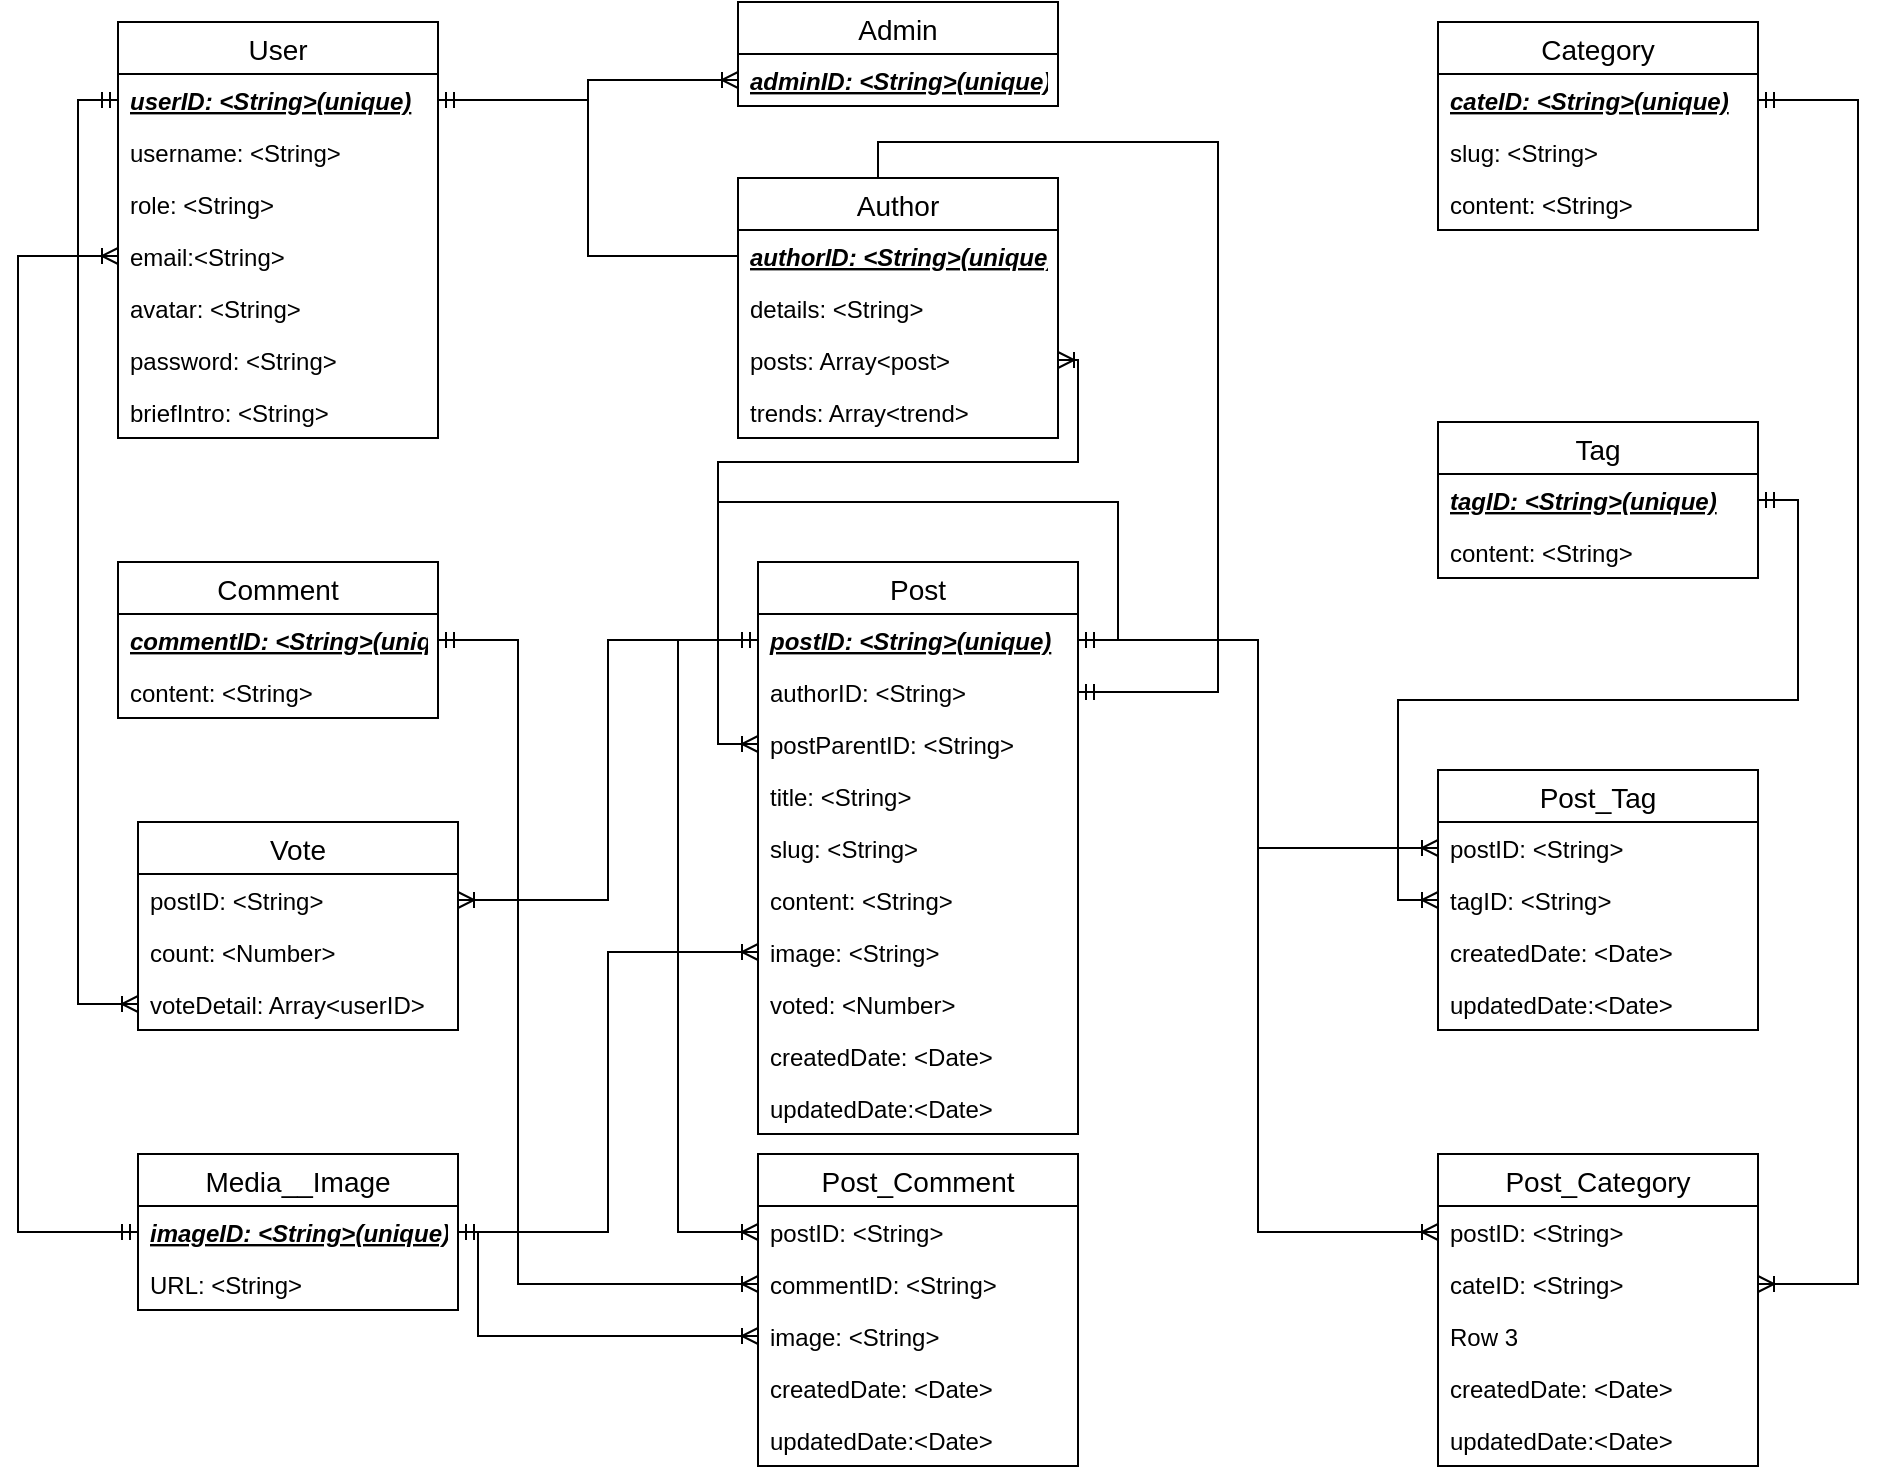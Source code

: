 <mxfile version="13.1.3">
    <diagram id="6hGFLwfOUW9BJ-s0fimq" name="Page-1">
        <mxGraphModel dx="658" dy="481" grid="1" gridSize="10" guides="1" tooltips="1" connect="1" arrows="1" fold="1" page="1" pageScale="1" pageWidth="1169" pageHeight="1654" math="0" shadow="0">
            <root>
                <mxCell id="0"/>
                <mxCell id="1" parent="0"/>
                <mxCell id="30" style="edgeStyle=orthogonalEdgeStyle;rounded=0;orthogonalLoop=1;jettySize=auto;html=1;entryX=1;entryY=0.5;entryDx=0;entryDy=0;endArrow=ERone;endFill=0;" parent="1" source="26" target="18" edge="1">
                    <mxGeometry relative="1" as="geometry"/>
                </mxCell>
                <mxCell id="48" style="edgeStyle=orthogonalEdgeStyle;rounded=0;orthogonalLoop=1;jettySize=auto;html=1;entryX=0;entryY=0.5;entryDx=0;entryDy=0;startArrow=ERoneToMany;startFill=0;endArrow=ERmandOne;endFill=0;" parent="1" source="34" target="39" edge="1">
                    <mxGeometry relative="1" as="geometry">
                        <Array as="points">
                            <mxPoint x="660" y="609"/>
                            <mxPoint x="660" y="660"/>
                            <mxPoint x="480" y="660"/>
                            <mxPoint x="480" y="749"/>
                        </Array>
                    </mxGeometry>
                </mxCell>
                <mxCell id="oe2LK4UtAT5thSpbDht--72" style="edgeStyle=orthogonalEdgeStyle;rounded=0;orthogonalLoop=1;jettySize=auto;html=1;entryX=1;entryY=0.5;entryDx=0;entryDy=0;startArrow=ERoneToMany;startFill=0;endArrow=ERmandOne;endFill=0;" parent="1" source="26" target="44" edge="1">
                    <mxGeometry relative="1" as="geometry">
                        <Array as="points">
                            <mxPoint x="560" y="500"/>
                            <mxPoint x="730" y="500"/>
                            <mxPoint x="730" y="775"/>
                        </Array>
                    </mxGeometry>
                </mxCell>
                <mxCell id="oe2LK4UtAT5thSpbDht--85" style="edgeStyle=orthogonalEdgeStyle;rounded=0;orthogonalLoop=1;jettySize=auto;html=1;entryX=1;entryY=0.5;entryDx=0;entryDy=0;startArrow=ERoneToMany;startFill=0;endArrow=ERmandOne;endFill=0;" parent="1" source="oe2LK4UtAT5thSpbDht--74" target="39" edge="1">
                    <mxGeometry relative="1" as="geometry"/>
                </mxCell>
                <mxCell id="oe2LK4UtAT5thSpbDht--86" style="edgeStyle=orthogonalEdgeStyle;rounded=0;orthogonalLoop=1;jettySize=auto;html=1;entryX=1;entryY=0.5;entryDx=0;entryDy=0;startArrow=ERoneToMany;startFill=0;endArrow=ERmandOne;endFill=0;" parent="1" source="oe2LK4UtAT5thSpbDht--76" target="oe2LK4UtAT5thSpbDht--56" edge="1">
                    <mxGeometry relative="1" as="geometry"/>
                </mxCell>
                <mxCell id="oe2LK4UtAT5thSpbDht--91" style="edgeStyle=orthogonalEdgeStyle;rounded=0;orthogonalLoop=1;jettySize=auto;html=1;entryX=1;entryY=0.5;entryDx=0;entryDy=0;startArrow=ERoneToMany;startFill=0;endArrow=ERmandOne;endFill=0;" parent="1" source="oe2LK4UtAT5thSpbDht--78" target="39" edge="1">
                    <mxGeometry relative="1" as="geometry"/>
                </mxCell>
                <mxCell id="oe2LK4UtAT5thSpbDht--92" style="edgeStyle=orthogonalEdgeStyle;rounded=0;orthogonalLoop=1;jettySize=auto;html=1;entryX=1;entryY=0.5;entryDx=0;entryDy=0;startArrow=ERoneToMany;startFill=0;endArrow=ERmandOne;endFill=0;exitX=1;exitY=0.5;exitDx=0;exitDy=0;" parent="1" source="oe2LK4UtAT5thSpbDht--79" target="oe2LK4UtAT5thSpbDht--63" edge="1">
                    <mxGeometry relative="1" as="geometry">
                        <Array as="points">
                            <mxPoint x="1050" y="1071"/>
                            <mxPoint x="1050" y="479"/>
                        </Array>
                    </mxGeometry>
                </mxCell>
                <mxCell id="oe2LK4UtAT5thSpbDht--100" style="edgeStyle=orthogonalEdgeStyle;rounded=0;orthogonalLoop=1;jettySize=auto;html=1;entryX=0;entryY=0.5;entryDx=0;entryDy=0;startArrow=ERoneToMany;startFill=0;endArrow=ERmandOne;endFill=0;" parent="1" source="oe2LK4UtAT5thSpbDht--82" target="39" edge="1">
                    <mxGeometry relative="1" as="geometry">
                        <Array as="points">
                            <mxPoint x="460" y="1045"/>
                            <mxPoint x="460" y="749"/>
                        </Array>
                    </mxGeometry>
                </mxCell>
                <mxCell id="oe2LK4UtAT5thSpbDht--101" style="edgeStyle=orthogonalEdgeStyle;rounded=0;orthogonalLoop=1;jettySize=auto;html=1;exitX=0;exitY=0.5;exitDx=0;exitDy=0;entryX=1;entryY=0.5;entryDx=0;entryDy=0;startArrow=ERoneToMany;startFill=0;endArrow=ERmandOne;endFill=0;" parent="1" source="oe2LK4UtAT5thSpbDht--83" target="oe2LK4UtAT5thSpbDht--94" edge="1">
                    <mxGeometry relative="1" as="geometry">
                        <Array as="points">
                            <mxPoint x="380" y="1071"/>
                            <mxPoint x="380" y="749"/>
                        </Array>
                    </mxGeometry>
                </mxCell>
                <mxCell id="oe2LK4UtAT5thSpbDht--106" style="edgeStyle=orthogonalEdgeStyle;rounded=0;orthogonalLoop=1;jettySize=auto;html=1;entryX=0;entryY=0.5;entryDx=0;entryDy=0;startArrow=ERoneToMany;startFill=0;endArrow=ERmandOne;endFill=0;exitX=0;exitY=0.5;exitDx=0;exitDy=0;" parent="1" source="20" target="oe2LK4UtAT5thSpbDht--103" edge="1">
                    <mxGeometry relative="1" as="geometry">
                        <Array as="points">
                            <mxPoint x="130" y="557"/>
                            <mxPoint x="130" y="1045"/>
                        </Array>
                    </mxGeometry>
                </mxCell>
                <mxCell id="oe2LK4UtAT5thSpbDht--112" style="edgeStyle=orthogonalEdgeStyle;rounded=0;orthogonalLoop=1;jettySize=auto;html=1;entryX=0;entryY=0.5;entryDx=0;entryDy=0;startArrow=ERoneToMany;startFill=0;endArrow=ERmandOne;endFill=0;" parent="1" source="oe2LK4UtAT5thSpbDht--111" target="18" edge="1">
                    <mxGeometry relative="1" as="geometry"/>
                </mxCell>
                <mxCell id="oe2LK4UtAT5thSpbDht--113" style="edgeStyle=orthogonalEdgeStyle;rounded=0;orthogonalLoop=1;jettySize=auto;html=1;entryX=0;entryY=0.5;entryDx=0;entryDy=0;startArrow=ERoneToMany;startFill=0;endArrow=ERmandOne;endFill=0;" parent="1" source="oe2LK4UtAT5thSpbDht--109" target="39" edge="1">
                    <mxGeometry relative="1" as="geometry"/>
                </mxCell>
                <mxCell id="oe2LK4UtAT5thSpbDht--102" value="Media__Image" style="swimlane;fontStyle=0;childLayout=stackLayout;horizontal=1;startSize=26;horizontalStack=0;resizeParent=1;resizeParentMax=0;resizeLast=0;collapsible=1;marginBottom=0;align=center;fontSize=14;" parent="1" vertex="1">
                    <mxGeometry x="190" y="1006" width="160" height="78" as="geometry"/>
                </mxCell>
                <mxCell id="oe2LK4UtAT5thSpbDht--103" value="imageID: &lt;String&gt;(unique)" style="text;strokeColor=none;fillColor=none;spacingLeft=4;spacingRight=4;overflow=hidden;rotatable=0;points=[[0,0.5],[1,0.5]];portConstraint=eastwest;fontSize=12;fontStyle=7" parent="oe2LK4UtAT5thSpbDht--102" vertex="1">
                    <mxGeometry y="26" width="160" height="26" as="geometry"/>
                </mxCell>
                <mxCell id="oe2LK4UtAT5thSpbDht--104" value="URL: &lt;String&gt;" style="text;strokeColor=none;fillColor=none;spacingLeft=4;spacingRight=4;overflow=hidden;rotatable=0;points=[[0,0.5],[1,0.5]];portConstraint=eastwest;fontSize=12;" parent="oe2LK4UtAT5thSpbDht--102" vertex="1">
                    <mxGeometry y="52" width="160" height="26" as="geometry"/>
                </mxCell>
                <mxCell id="oe2LK4UtAT5thSpbDht--93" value="Comment" style="swimlane;fontStyle=0;childLayout=stackLayout;horizontal=1;startSize=26;horizontalStack=0;resizeParent=1;resizeParentMax=0;resizeLast=0;collapsible=1;marginBottom=0;align=center;fontSize=14;" parent="1" vertex="1">
                    <mxGeometry x="180" y="710" width="160" height="78" as="geometry"/>
                </mxCell>
                <mxCell id="oe2LK4UtAT5thSpbDht--94" value="commentID: &lt;String&gt;(unique)" style="text;strokeColor=none;fillColor=none;spacingLeft=4;spacingRight=4;overflow=hidden;rotatable=0;points=[[0,0.5],[1,0.5]];portConstraint=eastwest;fontSize=12;fontStyle=7" parent="oe2LK4UtAT5thSpbDht--93" vertex="1">
                    <mxGeometry y="26" width="160" height="26" as="geometry"/>
                </mxCell>
                <mxCell id="oe2LK4UtAT5thSpbDht--95" value="content: &lt;String&gt;" style="text;strokeColor=none;fillColor=none;spacingLeft=4;spacingRight=4;overflow=hidden;rotatable=0;points=[[0,0.5],[1,0.5]];portConstraint=eastwest;fontSize=12;" parent="oe2LK4UtAT5thSpbDht--93" vertex="1">
                    <mxGeometry y="52" width="160" height="26" as="geometry"/>
                </mxCell>
                <mxCell id="17" value="User" style="swimlane;fontStyle=0;childLayout=stackLayout;horizontal=1;startSize=26;horizontalStack=0;resizeParent=1;resizeParentMax=0;resizeLast=0;collapsible=1;marginBottom=0;align=center;fontSize=14;" parent="1" vertex="1">
                    <mxGeometry x="180" y="440" width="160" height="208" as="geometry"/>
                </mxCell>
                <mxCell id="18" value="userID: &lt;String&gt;(unique)" style="text;strokeColor=none;fillColor=none;spacingLeft=4;spacingRight=4;overflow=hidden;rotatable=0;points=[[0,0.5],[1,0.5]];portConstraint=eastwest;fontSize=12;fontStyle=7" parent="17" vertex="1">
                    <mxGeometry y="26" width="160" height="26" as="geometry"/>
                </mxCell>
                <mxCell id="19" value="username: &lt;String&gt;" style="text;strokeColor=none;fillColor=none;spacingLeft=4;spacingRight=4;overflow=hidden;rotatable=0;points=[[0,0.5],[1,0.5]];portConstraint=eastwest;fontSize=12;" parent="17" vertex="1">
                    <mxGeometry y="52" width="160" height="26" as="geometry"/>
                </mxCell>
                <mxCell id="oe2LK4UtAT5thSpbDht--126" value="role: &lt;String&gt;" style="text;strokeColor=none;fillColor=none;spacingLeft=4;spacingRight=4;overflow=hidden;rotatable=0;points=[[0,0.5],[1,0.5]];portConstraint=eastwest;fontSize=12;" parent="17" vertex="1">
                    <mxGeometry y="78" width="160" height="26" as="geometry"/>
                </mxCell>
                <mxCell id="20" value="email:&lt;String&gt;" style="text;strokeColor=none;fillColor=none;spacingLeft=4;spacingRight=4;overflow=hidden;rotatable=0;points=[[0,0.5],[1,0.5]];portConstraint=eastwest;fontSize=12;" parent="17" vertex="1">
                    <mxGeometry y="104" width="160" height="26" as="geometry"/>
                </mxCell>
                <mxCell id="22" value="avatar: &lt;String&gt;" style="text;strokeColor=none;fillColor=none;spacingLeft=4;spacingRight=4;overflow=hidden;rotatable=0;points=[[0,0.5],[1,0.5]];portConstraint=eastwest;fontSize=12;" parent="17" vertex="1">
                    <mxGeometry y="130" width="160" height="26" as="geometry"/>
                </mxCell>
                <mxCell id="23" value="password: &lt;String&gt;" style="text;strokeColor=none;fillColor=none;spacingLeft=4;spacingRight=4;overflow=hidden;rotatable=0;points=[[0,0.5],[1,0.5]];portConstraint=eastwest;fontSize=12;" parent="17" vertex="1">
                    <mxGeometry y="156" width="160" height="26" as="geometry"/>
                </mxCell>
                <mxCell id="21" value="briefIntro: &lt;String&gt;" style="text;strokeColor=none;fillColor=none;spacingLeft=4;spacingRight=4;overflow=hidden;rotatable=0;points=[[0,0.5],[1,0.5]];portConstraint=eastwest;fontSize=12;" parent="17" vertex="1">
                    <mxGeometry y="182" width="160" height="26" as="geometry"/>
                </mxCell>
                <mxCell id="oe2LK4UtAT5thSpbDht--108" value="Vote" style="swimlane;fontStyle=0;childLayout=stackLayout;horizontal=1;startSize=26;horizontalStack=0;resizeParent=1;resizeParentMax=0;resizeLast=0;collapsible=1;marginBottom=0;align=center;fontSize=14;" parent="1" vertex="1">
                    <mxGeometry x="190" y="840" width="160" height="104" as="geometry"/>
                </mxCell>
                <mxCell id="oe2LK4UtAT5thSpbDht--109" value="postID: &lt;String&gt;" style="text;strokeColor=none;fillColor=none;spacingLeft=4;spacingRight=4;overflow=hidden;rotatable=0;points=[[0,0.5],[1,0.5]];portConstraint=eastwest;fontSize=12;" parent="oe2LK4UtAT5thSpbDht--108" vertex="1">
                    <mxGeometry y="26" width="160" height="26" as="geometry"/>
                </mxCell>
                <mxCell id="oe2LK4UtAT5thSpbDht--110" value="count: &lt;Number&gt;" style="text;strokeColor=none;fillColor=none;spacingLeft=4;spacingRight=4;overflow=hidden;rotatable=0;points=[[0,0.5],[1,0.5]];portConstraint=eastwest;fontSize=12;" parent="oe2LK4UtAT5thSpbDht--108" vertex="1">
                    <mxGeometry y="52" width="160" height="26" as="geometry"/>
                </mxCell>
                <mxCell id="oe2LK4UtAT5thSpbDht--111" value="voteDetail: Array&lt;userID&gt;" style="text;strokeColor=none;fillColor=none;spacingLeft=4;spacingRight=4;overflow=hidden;rotatable=0;points=[[0,0.5],[1,0.5]];portConstraint=eastwest;fontSize=12;" parent="oe2LK4UtAT5thSpbDht--108" vertex="1">
                    <mxGeometry y="78" width="160" height="26" as="geometry"/>
                </mxCell>
                <mxCell id="oe2LK4UtAT5thSpbDht--62" value="Category" style="swimlane;fontStyle=0;childLayout=stackLayout;horizontal=1;startSize=26;horizontalStack=0;resizeParent=1;resizeParentMax=0;resizeLast=0;collapsible=1;marginBottom=0;align=center;fontSize=14;" parent="1" vertex="1">
                    <mxGeometry x="840" y="440" width="160" height="104" as="geometry"/>
                </mxCell>
                <mxCell id="oe2LK4UtAT5thSpbDht--63" value="cateID: &lt;String&gt;(unique)" style="text;strokeColor=none;fillColor=none;spacingLeft=4;spacingRight=4;overflow=hidden;rotatable=0;points=[[0,0.5],[1,0.5]];portConstraint=eastwest;fontSize=12;fontStyle=7" parent="oe2LK4UtAT5thSpbDht--62" vertex="1">
                    <mxGeometry y="26" width="160" height="26" as="geometry"/>
                </mxCell>
                <mxCell id="oe2LK4UtAT5thSpbDht--97" value="slug: &lt;String&gt;" style="text;strokeColor=none;fillColor=none;spacingLeft=4;spacingRight=4;overflow=hidden;rotatable=0;points=[[0,0.5],[1,0.5]];portConstraint=eastwest;fontSize=12;fontStyle=0" parent="oe2LK4UtAT5thSpbDht--62" vertex="1">
                    <mxGeometry y="52" width="160" height="26" as="geometry"/>
                </mxCell>
                <mxCell id="oe2LK4UtAT5thSpbDht--68" value="content: &lt;String&gt;" style="text;strokeColor=none;fillColor=none;spacingLeft=4;spacingRight=4;overflow=hidden;rotatable=0;points=[[0,0.5],[1,0.5]];portConstraint=eastwest;fontSize=12;" parent="oe2LK4UtAT5thSpbDht--62" vertex="1">
                    <mxGeometry y="78" width="160" height="26" as="geometry"/>
                </mxCell>
                <mxCell id="oe2LK4UtAT5thSpbDht--55" value="Tag" style="swimlane;fontStyle=0;childLayout=stackLayout;horizontal=1;startSize=26;horizontalStack=0;resizeParent=1;resizeParentMax=0;resizeLast=0;collapsible=1;marginBottom=0;align=center;fontSize=14;" parent="1" vertex="1">
                    <mxGeometry x="840" y="640" width="160" height="78" as="geometry"/>
                </mxCell>
                <mxCell id="oe2LK4UtAT5thSpbDht--56" value="tagID: &lt;String&gt;(unique)" style="text;strokeColor=none;fillColor=none;spacingLeft=4;spacingRight=4;overflow=hidden;rotatable=0;points=[[0,0.5],[1,0.5]];portConstraint=eastwest;fontSize=12;fontStyle=7" parent="oe2LK4UtAT5thSpbDht--55" vertex="1">
                    <mxGeometry y="26" width="160" height="26" as="geometry"/>
                </mxCell>
                <mxCell id="oe2LK4UtAT5thSpbDht--57" value="content: &lt;String&gt;" style="text;strokeColor=none;fillColor=none;spacingLeft=4;spacingRight=4;overflow=hidden;rotatable=0;points=[[0,0.5],[1,0.5]];portConstraint=eastwest;fontSize=12;" parent="oe2LK4UtAT5thSpbDht--55" vertex="1">
                    <mxGeometry y="52" width="160" height="26" as="geometry"/>
                </mxCell>
                <mxCell id="oe2LK4UtAT5thSpbDht--73" value="Post_Tag" style="swimlane;fontStyle=0;childLayout=stackLayout;horizontal=1;startSize=26;horizontalStack=0;resizeParent=1;resizeParentMax=0;resizeLast=0;collapsible=1;marginBottom=0;align=center;fontSize=14;" parent="1" vertex="1">
                    <mxGeometry x="840" y="814" width="160" height="130" as="geometry"/>
                </mxCell>
                <mxCell id="oe2LK4UtAT5thSpbDht--74" value="postID: &lt;String&gt;" style="text;strokeColor=none;fillColor=none;spacingLeft=4;spacingRight=4;overflow=hidden;rotatable=0;points=[[0,0.5],[1,0.5]];portConstraint=eastwest;fontSize=12;" parent="oe2LK4UtAT5thSpbDht--73" vertex="1">
                    <mxGeometry y="26" width="160" height="26" as="geometry"/>
                </mxCell>
                <mxCell id="oe2LK4UtAT5thSpbDht--76" value="tagID: &lt;String&gt;" style="text;strokeColor=none;fillColor=none;spacingLeft=4;spacingRight=4;overflow=hidden;rotatable=0;points=[[0,0.5],[1,0.5]];portConstraint=eastwest;fontSize=12;" parent="oe2LK4UtAT5thSpbDht--73" vertex="1">
                    <mxGeometry y="52" width="160" height="26" as="geometry"/>
                </mxCell>
                <mxCell id="oe2LK4UtAT5thSpbDht--87" value="createdDate: &lt;Date&gt;" style="text;strokeColor=none;fillColor=none;spacingLeft=4;spacingRight=4;overflow=hidden;rotatable=0;points=[[0,0.5],[1,0.5]];portConstraint=eastwest;fontSize=12;" parent="oe2LK4UtAT5thSpbDht--73" vertex="1">
                    <mxGeometry y="78" width="160" height="26" as="geometry"/>
                </mxCell>
                <mxCell id="oe2LK4UtAT5thSpbDht--88" value="updatedDate:&lt;Date&gt;" style="text;strokeColor=none;fillColor=none;spacingLeft=4;spacingRight=4;overflow=hidden;rotatable=0;points=[[0,0.5],[1,0.5]];portConstraint=eastwest;fontSize=12;" parent="oe2LK4UtAT5thSpbDht--73" vertex="1">
                    <mxGeometry y="104" width="160" height="26" as="geometry"/>
                </mxCell>
                <mxCell id="oe2LK4UtAT5thSpbDht--77" value="Post_Category" style="swimlane;fontStyle=0;childLayout=stackLayout;horizontal=1;startSize=26;horizontalStack=0;resizeParent=1;resizeParentMax=0;resizeLast=0;collapsible=1;marginBottom=0;align=center;fontSize=14;" parent="1" vertex="1">
                    <mxGeometry x="840" y="1006" width="160" height="156" as="geometry"/>
                </mxCell>
                <mxCell id="oe2LK4UtAT5thSpbDht--78" value="postID: &lt;String&gt;" style="text;strokeColor=none;fillColor=none;spacingLeft=4;spacingRight=4;overflow=hidden;rotatable=0;points=[[0,0.5],[1,0.5]];portConstraint=eastwest;fontSize=12;" parent="oe2LK4UtAT5thSpbDht--77" vertex="1">
                    <mxGeometry y="26" width="160" height="26" as="geometry"/>
                </mxCell>
                <mxCell id="oe2LK4UtAT5thSpbDht--79" value="cateID: &lt;String&gt;" style="text;strokeColor=none;fillColor=none;spacingLeft=4;spacingRight=4;overflow=hidden;rotatable=0;points=[[0,0.5],[1,0.5]];portConstraint=eastwest;fontSize=12;" parent="oe2LK4UtAT5thSpbDht--77" vertex="1">
                    <mxGeometry y="52" width="160" height="26" as="geometry"/>
                </mxCell>
                <mxCell id="oe2LK4UtAT5thSpbDht--80" value="Row 3" style="text;strokeColor=none;fillColor=none;spacingLeft=4;spacingRight=4;overflow=hidden;rotatable=0;points=[[0,0.5],[1,0.5]];portConstraint=eastwest;fontSize=12;" parent="oe2LK4UtAT5thSpbDht--77" vertex="1">
                    <mxGeometry y="78" width="160" height="26" as="geometry"/>
                </mxCell>
                <mxCell id="oe2LK4UtAT5thSpbDht--89" value="createdDate: &lt;Date&gt;" style="text;strokeColor=none;fillColor=none;spacingLeft=4;spacingRight=4;overflow=hidden;rotatable=0;points=[[0,0.5],[1,0.5]];portConstraint=eastwest;fontSize=12;" parent="oe2LK4UtAT5thSpbDht--77" vertex="1">
                    <mxGeometry y="104" width="160" height="26" as="geometry"/>
                </mxCell>
                <mxCell id="oe2LK4UtAT5thSpbDht--90" value="updatedDate:&lt;Date&gt;" style="text;strokeColor=none;fillColor=none;spacingLeft=4;spacingRight=4;overflow=hidden;rotatable=0;points=[[0,0.5],[1,0.5]];portConstraint=eastwest;fontSize=12;" parent="oe2LK4UtAT5thSpbDht--77" vertex="1">
                    <mxGeometry y="130" width="160" height="26" as="geometry"/>
                </mxCell>
                <mxCell id="38" value="Post" style="swimlane;fontStyle=0;childLayout=stackLayout;horizontal=1;startSize=26;horizontalStack=0;resizeParent=1;resizeParentMax=0;resizeLast=0;collapsible=1;marginBottom=0;align=center;fontSize=14;" parent="1" vertex="1">
                    <mxGeometry x="500" y="710" width="160" height="286" as="geometry"/>
                </mxCell>
                <mxCell id="39" value="postID: &lt;String&gt;(unique)" style="text;strokeColor=none;fillColor=none;spacingLeft=4;spacingRight=4;overflow=hidden;rotatable=0;points=[[0,0.5],[1,0.5]];portConstraint=eastwest;fontSize=12;fontStyle=7" parent="38" vertex="1">
                    <mxGeometry y="26" width="160" height="26" as="geometry"/>
                </mxCell>
                <mxCell id="44" value="authorID: &lt;String&gt;" style="text;strokeColor=none;fillColor=none;spacingLeft=4;spacingRight=4;overflow=hidden;rotatable=0;points=[[0,0.5],[1,0.5]];portConstraint=eastwest;fontSize=12;" parent="38" vertex="1">
                    <mxGeometry y="52" width="160" height="26" as="geometry"/>
                </mxCell>
                <mxCell id="oe2LK4UtAT5thSpbDht--115" style="edgeStyle=orthogonalEdgeStyle;rounded=0;orthogonalLoop=1;jettySize=auto;html=1;entryX=1;entryY=0.5;entryDx=0;entryDy=0;startArrow=ERoneToMany;startFill=0;endArrow=ERmandOne;endFill=0;" parent="38" source="oe2LK4UtAT5thSpbDht--114" target="39" edge="1">
                    <mxGeometry relative="1" as="geometry">
                        <Array as="points">
                            <mxPoint x="-20" y="91"/>
                            <mxPoint x="-20" y="-30"/>
                            <mxPoint x="180" y="-30"/>
                            <mxPoint x="180" y="39"/>
                        </Array>
                    </mxGeometry>
                </mxCell>
                <mxCell id="oe2LK4UtAT5thSpbDht--114" value="postParentID: &lt;String&gt;" style="text;strokeColor=none;fillColor=none;spacingLeft=4;spacingRight=4;overflow=hidden;rotatable=0;points=[[0,0.5],[1,0.5]];portConstraint=eastwest;fontSize=12;" parent="38" vertex="1">
                    <mxGeometry y="78" width="160" height="26" as="geometry"/>
                </mxCell>
                <mxCell id="43" value="title: &lt;String&gt;" style="text;strokeColor=none;fillColor=none;spacingLeft=4;spacingRight=4;overflow=hidden;rotatable=0;points=[[0,0.5],[1,0.5]];portConstraint=eastwest;fontSize=12;" parent="38" vertex="1">
                    <mxGeometry y="104" width="160" height="26" as="geometry"/>
                </mxCell>
                <mxCell id="42" value="slug: &lt;String&gt;" style="text;strokeColor=none;fillColor=none;spacingLeft=4;spacingRight=4;overflow=hidden;rotatable=0;points=[[0,0.5],[1,0.5]];portConstraint=eastwest;fontSize=12;fontStyle=0" parent="38" vertex="1">
                    <mxGeometry y="130" width="160" height="26" as="geometry"/>
                </mxCell>
                <mxCell id="54" value="content: &lt;String&gt;" style="text;strokeColor=none;fillColor=none;spacingLeft=4;spacingRight=4;overflow=hidden;rotatable=0;points=[[0,0.5],[1,0.5]];portConstraint=eastwest;fontSize=12;" parent="38" vertex="1">
                    <mxGeometry y="156" width="160" height="26" as="geometry"/>
                </mxCell>
                <mxCell id="oe2LK4UtAT5thSpbDht--116" value="image: &lt;String&gt;" style="text;strokeColor=none;fillColor=none;spacingLeft=4;spacingRight=4;overflow=hidden;rotatable=0;points=[[0,0.5],[1,0.5]];portConstraint=eastwest;fontSize=12;" parent="38" vertex="1">
                    <mxGeometry y="182" width="160" height="26" as="geometry"/>
                </mxCell>
                <mxCell id="oe2LK4UtAT5thSpbDht--107" value="voted: &lt;Number&gt;" style="text;strokeColor=none;fillColor=none;spacingLeft=4;spacingRight=4;overflow=hidden;rotatable=0;points=[[0,0.5],[1,0.5]];portConstraint=eastwest;fontSize=12;" parent="38" vertex="1">
                    <mxGeometry y="208" width="160" height="26" as="geometry"/>
                </mxCell>
                <mxCell id="53" value="createdDate: &lt;Date&gt;" style="text;strokeColor=none;fillColor=none;spacingLeft=4;spacingRight=4;overflow=hidden;rotatable=0;points=[[0,0.5],[1,0.5]];portConstraint=eastwest;fontSize=12;" parent="38" vertex="1">
                    <mxGeometry y="234" width="160" height="26" as="geometry"/>
                </mxCell>
                <mxCell id="52" value="updatedDate:&lt;Date&gt;" style="text;strokeColor=none;fillColor=none;spacingLeft=4;spacingRight=4;overflow=hidden;rotatable=0;points=[[0,0.5],[1,0.5]];portConstraint=eastwest;fontSize=12;" parent="38" vertex="1">
                    <mxGeometry y="260" width="160" height="26" as="geometry"/>
                </mxCell>
                <mxCell id="oe2LK4UtAT5thSpbDht--81" value="Post_Comment" style="swimlane;fontStyle=0;childLayout=stackLayout;horizontal=1;startSize=26;horizontalStack=0;resizeParent=1;resizeParentMax=0;resizeLast=0;collapsible=1;marginBottom=0;align=center;fontSize=14;" parent="1" vertex="1">
                    <mxGeometry x="500" y="1006" width="160" height="156" as="geometry"/>
                </mxCell>
                <mxCell id="oe2LK4UtAT5thSpbDht--82" value="postID: &lt;String&gt;" style="text;strokeColor=none;fillColor=none;spacingLeft=4;spacingRight=4;overflow=hidden;rotatable=0;points=[[0,0.5],[1,0.5]];portConstraint=eastwest;fontSize=12;" parent="oe2LK4UtAT5thSpbDht--81" vertex="1">
                    <mxGeometry y="26" width="160" height="26" as="geometry"/>
                </mxCell>
                <mxCell id="oe2LK4UtAT5thSpbDht--83" value="commentID: &lt;String&gt;" style="text;strokeColor=none;fillColor=none;spacingLeft=4;spacingRight=4;overflow=hidden;rotatable=0;points=[[0,0.5],[1,0.5]];portConstraint=eastwest;fontSize=12;" parent="oe2LK4UtAT5thSpbDht--81" vertex="1">
                    <mxGeometry y="52" width="160" height="26" as="geometry"/>
                </mxCell>
                <mxCell id="oe2LK4UtAT5thSpbDht--117" value="image: &lt;String&gt;" style="text;strokeColor=none;fillColor=none;spacingLeft=4;spacingRight=4;overflow=hidden;rotatable=0;points=[[0,0.5],[1,0.5]];portConstraint=eastwest;fontSize=12;" parent="oe2LK4UtAT5thSpbDht--81" vertex="1">
                    <mxGeometry y="78" width="160" height="26" as="geometry"/>
                </mxCell>
                <mxCell id="oe2LK4UtAT5thSpbDht--98" value="createdDate: &lt;Date&gt;" style="text;strokeColor=none;fillColor=none;spacingLeft=4;spacingRight=4;overflow=hidden;rotatable=0;points=[[0,0.5],[1,0.5]];portConstraint=eastwest;fontSize=12;" parent="oe2LK4UtAT5thSpbDht--81" vertex="1">
                    <mxGeometry y="104" width="160" height="26" as="geometry"/>
                </mxCell>
                <mxCell id="oe2LK4UtAT5thSpbDht--99" value="updatedDate:&lt;Date&gt;" style="text;strokeColor=none;fillColor=none;spacingLeft=4;spacingRight=4;overflow=hidden;rotatable=0;points=[[0,0.5],[1,0.5]];portConstraint=eastwest;fontSize=12;" parent="oe2LK4UtAT5thSpbDht--81" vertex="1">
                    <mxGeometry y="130" width="160" height="26" as="geometry"/>
                </mxCell>
                <mxCell id="oe2LK4UtAT5thSpbDht--118" style="edgeStyle=orthogonalEdgeStyle;rounded=0;orthogonalLoop=1;jettySize=auto;html=1;entryX=1;entryY=0.5;entryDx=0;entryDy=0;startArrow=ERoneToMany;startFill=0;endArrow=ERmandOne;endFill=0;" parent="1" source="oe2LK4UtAT5thSpbDht--116" target="oe2LK4UtAT5thSpbDht--103" edge="1">
                    <mxGeometry relative="1" as="geometry"/>
                </mxCell>
                <mxCell id="oe2LK4UtAT5thSpbDht--119" style="edgeStyle=orthogonalEdgeStyle;rounded=0;orthogonalLoop=1;jettySize=auto;html=1;entryX=1;entryY=0.5;entryDx=0;entryDy=0;startArrow=ERoneToMany;startFill=0;endArrow=ERmandOne;endFill=0;" parent="1" source="oe2LK4UtAT5thSpbDht--117" target="oe2LK4UtAT5thSpbDht--103" edge="1">
                    <mxGeometry relative="1" as="geometry">
                        <Array as="points">
                            <mxPoint x="360" y="1097"/>
                            <mxPoint x="360" y="1045"/>
                        </Array>
                    </mxGeometry>
                </mxCell>
                <mxCell id="oe2LK4UtAT5thSpbDht--125" style="edgeStyle=orthogonalEdgeStyle;rounded=0;orthogonalLoop=1;jettySize=auto;html=1;entryX=1;entryY=0.5;entryDx=0;entryDy=0;startArrow=ERoneToMany;startFill=0;endArrow=ERmandOne;endFill=0;" parent="1" source="oe2LK4UtAT5thSpbDht--121" target="18" edge="1">
                    <mxGeometry relative="1" as="geometry"/>
                </mxCell>
                <mxCell id="25" value="Author" style="swimlane;fontStyle=0;childLayout=stackLayout;horizontal=1;startSize=26;horizontalStack=0;resizeParent=1;resizeParentMax=0;resizeLast=0;collapsible=1;marginBottom=0;align=center;fontSize=14;" parent="1" vertex="1">
                    <mxGeometry x="490" y="518" width="160" height="130" as="geometry"/>
                </mxCell>
                <mxCell id="26" value="authorID: &lt;String&gt;(unique)" style="text;strokeColor=none;fillColor=none;spacingLeft=4;spacingRight=4;overflow=hidden;rotatable=0;points=[[0,0.5],[1,0.5]];portConstraint=eastwest;fontSize=12;fontStyle=7" parent="25" vertex="1">
                    <mxGeometry y="26" width="160" height="26" as="geometry"/>
                </mxCell>
                <mxCell id="29" value="details: &lt;String&gt;" style="text;strokeColor=none;fillColor=none;spacingLeft=4;spacingRight=4;overflow=hidden;rotatable=0;points=[[0,0.5],[1,0.5]];portConstraint=eastwest;fontSize=12;" parent="25" vertex="1">
                    <mxGeometry y="52" width="160" height="26" as="geometry"/>
                </mxCell>
                <mxCell id="34" value="posts: Array&lt;post&gt;" style="text;strokeColor=none;fillColor=none;spacingLeft=4;spacingRight=4;overflow=hidden;rotatable=0;points=[[0,0.5],[1,0.5]];portConstraint=eastwest;fontSize=12;" parent="25" vertex="1">
                    <mxGeometry y="78" width="160" height="26" as="geometry"/>
                </mxCell>
                <mxCell id="35" value="trends: Array&lt;trend&gt;" style="text;strokeColor=none;fillColor=none;spacingLeft=4;spacingRight=4;overflow=hidden;rotatable=0;points=[[0,0.5],[1,0.5]];portConstraint=eastwest;fontSize=12;" parent="25" vertex="1">
                    <mxGeometry y="104" width="160" height="26" as="geometry"/>
                </mxCell>
                <mxCell id="oe2LK4UtAT5thSpbDht--120" value="Admin" style="swimlane;fontStyle=0;childLayout=stackLayout;horizontal=1;startSize=26;horizontalStack=0;resizeParent=1;resizeParentMax=0;resizeLast=0;collapsible=1;marginBottom=0;align=center;fontSize=14;" parent="1" vertex="1">
                    <mxGeometry x="490" y="430" width="160" height="52" as="geometry"/>
                </mxCell>
                <mxCell id="oe2LK4UtAT5thSpbDht--121" value="adminID: &lt;String&gt;(unique)" style="text;strokeColor=none;fillColor=none;spacingLeft=4;spacingRight=4;overflow=hidden;rotatable=0;points=[[0,0.5],[1,0.5]];portConstraint=eastwest;fontSize=12;fontStyle=7" parent="oe2LK4UtAT5thSpbDht--120" vertex="1">
                    <mxGeometry y="26" width="160" height="26" as="geometry"/>
                </mxCell>
            </root>
        </mxGraphModel>
    </diagram>
</mxfile>